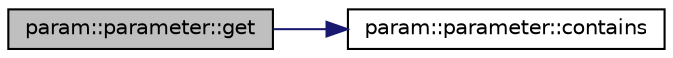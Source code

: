 digraph "param::parameter::get"
{
 // LATEX_PDF_SIZE
  edge [fontname="Helvetica",fontsize="10",labelfontname="Helvetica",labelfontsize="10"];
  node [fontname="Helvetica",fontsize="10",shape=record];
  rankdir="LR";
  Node1 [label="param::parameter::get",height=0.2,width=0.4,color="black", fillcolor="grey75", style="filled", fontcolor="black",tooltip=" "];
  Node1 -> Node2 [color="midnightblue",fontsize="10",style="solid",fontname="Helvetica"];
  Node2 [label="param::parameter::contains",height=0.2,width=0.4,color="black", fillcolor="white", style="filled",URL="$classparam_1_1parameter.html#aba87a06a29b36512ec6f50662e55bafa",tooltip=" "];
}
